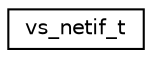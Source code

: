 digraph "Graphical Class Hierarchy"
{
 // LATEX_PDF_SIZE
  edge [fontname="Helvetica",fontsize="10",labelfontname="Helvetica",labelfontsize="10"];
  node [fontname="Helvetica",fontsize="10",shape=record];
  rankdir="LR";
  Node0 [label="vs_netif_t",height=0.2,width=0.4,color="black", fillcolor="white", style="filled",URL="$structvs__netif__t.html",tooltip="Network interface."];
}
